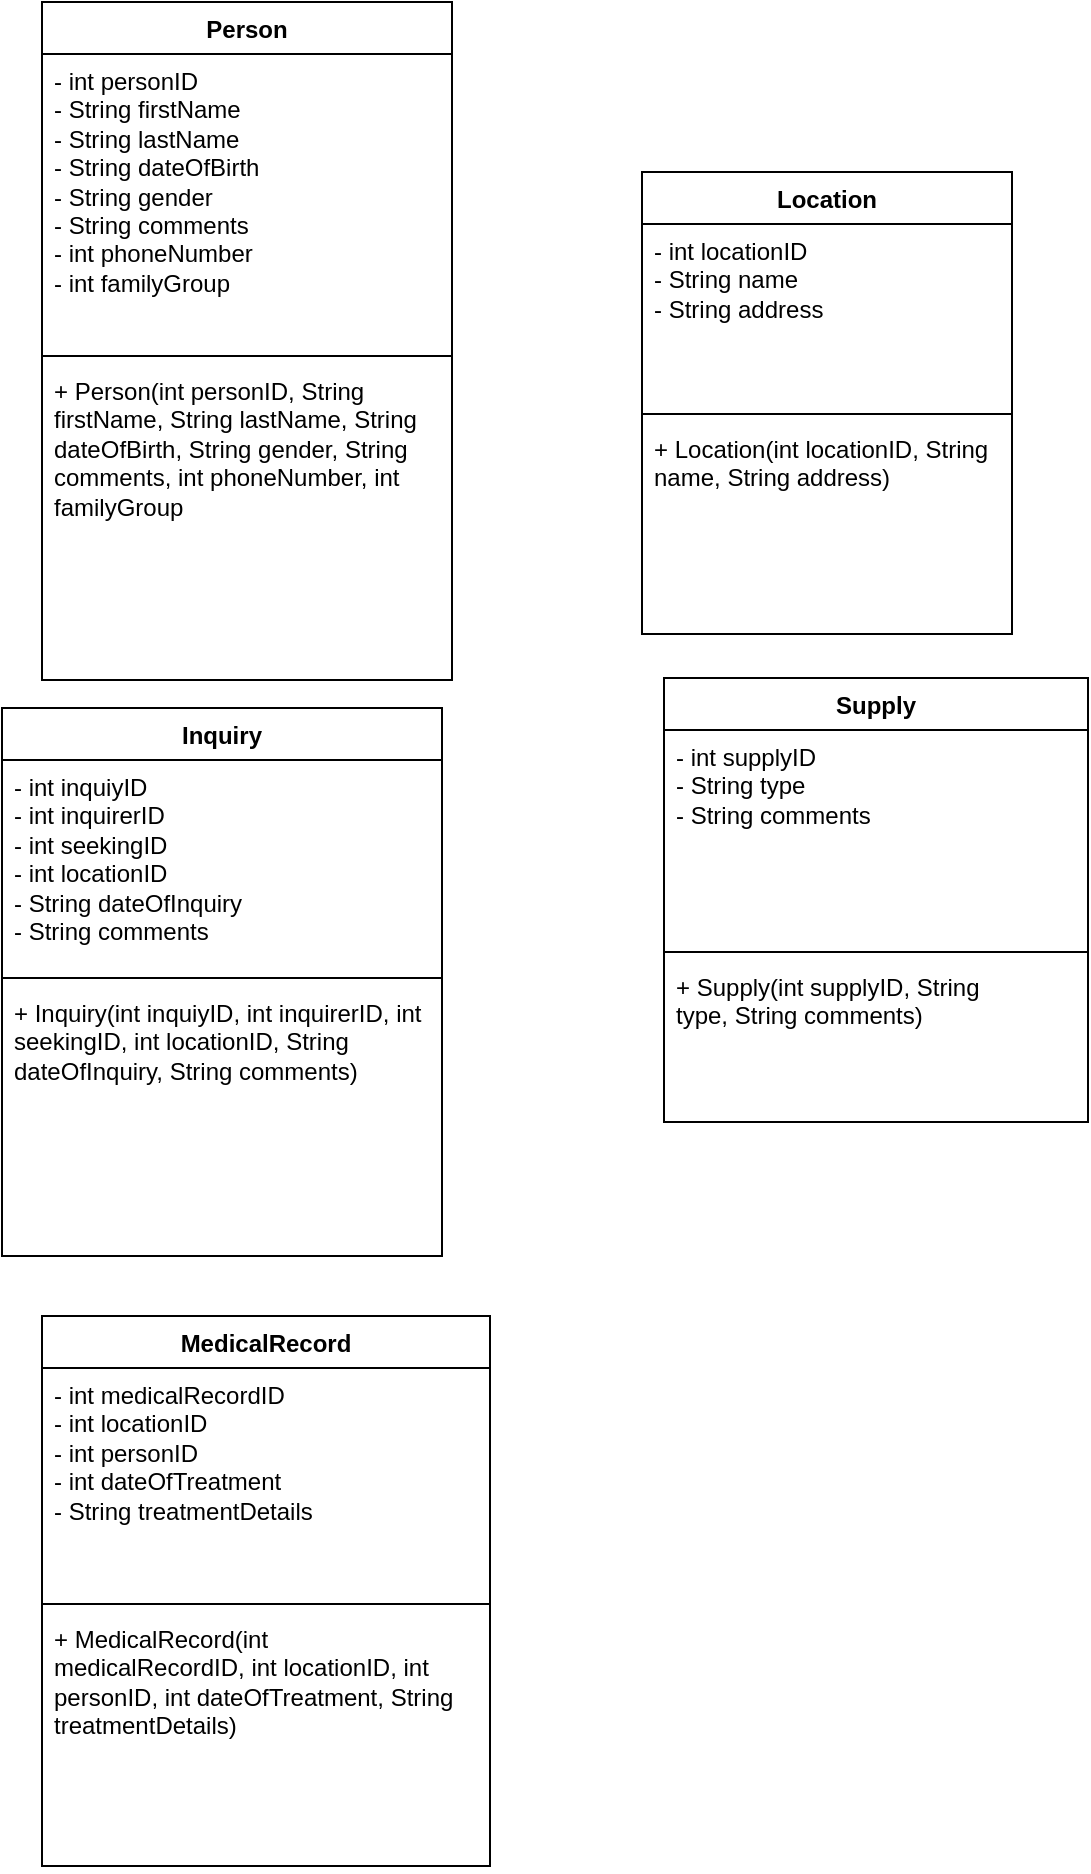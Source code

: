 <mxfile version="26.1.0">
  <diagram name="Page-1" id="cXjRx7w3tMJetYW6QLwl">
    <mxGraphModel dx="2386" dy="2355" grid="0" gridSize="10" guides="1" tooltips="1" connect="1" arrows="1" fold="1" page="0" pageScale="1" pageWidth="1100" pageHeight="1700" math="0" shadow="0">
      <root>
        <mxCell id="0" />
        <mxCell id="1" parent="0" />
        <mxCell id="6_JOSyZvCHOYuresc59k-1" value="Person" style="swimlane;fontStyle=1;align=center;verticalAlign=top;childLayout=stackLayout;horizontal=1;startSize=26;horizontalStack=0;resizeParent=1;resizeParentMax=0;resizeLast=0;collapsible=1;marginBottom=0;whiteSpace=wrap;html=1;" vertex="1" parent="1">
          <mxGeometry x="-847" y="-1242" width="205" height="339" as="geometry" />
        </mxCell>
        <mxCell id="6_JOSyZvCHOYuresc59k-2" value="- int personID&lt;div&gt;- String firstName&lt;/div&gt;&lt;div&gt;- String lastName&lt;/div&gt;&lt;div&gt;- String dateOfBirth&lt;/div&gt;&lt;div&gt;- String gender&lt;/div&gt;&lt;div&gt;- String comments&lt;/div&gt;&lt;div&gt;- int phoneNumber&lt;/div&gt;&lt;div&gt;- int familyGroup&lt;/div&gt;" style="text;strokeColor=none;fillColor=none;align=left;verticalAlign=top;spacingLeft=4;spacingRight=4;overflow=hidden;rotatable=0;points=[[0,0.5],[1,0.5]];portConstraint=eastwest;whiteSpace=wrap;html=1;" vertex="1" parent="6_JOSyZvCHOYuresc59k-1">
          <mxGeometry y="26" width="205" height="147" as="geometry" />
        </mxCell>
        <mxCell id="6_JOSyZvCHOYuresc59k-3" value="" style="line;strokeWidth=1;fillColor=none;align=left;verticalAlign=middle;spacingTop=-1;spacingLeft=3;spacingRight=3;rotatable=0;labelPosition=right;points=[];portConstraint=eastwest;strokeColor=inherit;" vertex="1" parent="6_JOSyZvCHOYuresc59k-1">
          <mxGeometry y="173" width="205" height="8" as="geometry" />
        </mxCell>
        <mxCell id="6_JOSyZvCHOYuresc59k-4" value="+ Person(int personID,&amp;nbsp;&lt;span style=&quot;background-color: transparent; color: light-dark(rgb(0, 0, 0), rgb(255, 255, 255));&quot;&gt;String firstName,&amp;nbsp;&lt;/span&gt;&lt;span style=&quot;background-color: transparent; color: light-dark(rgb(0, 0, 0), rgb(255, 255, 255));&quot;&gt;String lastName,&amp;nbsp;&lt;/span&gt;&lt;span style=&quot;background-color: transparent; color: light-dark(rgb(0, 0, 0), rgb(255, 255, 255));&quot;&gt;String dateOfBirth,&amp;nbsp;&lt;/span&gt;&lt;span style=&quot;background-color: transparent; color: light-dark(rgb(0, 0, 0), rgb(255, 255, 255));&quot;&gt;String gender,&amp;nbsp;&lt;/span&gt;&lt;span style=&quot;background-color: transparent; color: light-dark(rgb(0, 0, 0), rgb(255, 255, 255));&quot;&gt;String comments,&amp;nbsp;&lt;/span&gt;&lt;span style=&quot;background-color: transparent; color: light-dark(rgb(0, 0, 0), rgb(255, 255, 255));&quot;&gt;int phoneNumber,&amp;nbsp;&lt;/span&gt;&lt;span style=&quot;background-color: transparent; color: light-dark(rgb(0, 0, 0), rgb(255, 255, 255));&quot;&gt;int familyGroup&lt;/span&gt;" style="text;strokeColor=none;fillColor=none;align=left;verticalAlign=top;spacingLeft=4;spacingRight=4;overflow=hidden;rotatable=0;points=[[0,0.5],[1,0.5]];portConstraint=eastwest;whiteSpace=wrap;html=1;" vertex="1" parent="6_JOSyZvCHOYuresc59k-1">
          <mxGeometry y="181" width="205" height="158" as="geometry" />
        </mxCell>
        <mxCell id="6_JOSyZvCHOYuresc59k-5" value="Location" style="swimlane;fontStyle=1;align=center;verticalAlign=top;childLayout=stackLayout;horizontal=1;startSize=26;horizontalStack=0;resizeParent=1;resizeParentMax=0;resizeLast=0;collapsible=1;marginBottom=0;whiteSpace=wrap;html=1;" vertex="1" parent="1">
          <mxGeometry x="-547" y="-1157" width="185" height="231" as="geometry" />
        </mxCell>
        <mxCell id="6_JOSyZvCHOYuresc59k-6" value="- int locationID&lt;div&gt;- String name&amp;nbsp;&lt;/div&gt;&lt;div&gt;- String address&lt;/div&gt;" style="text;strokeColor=none;fillColor=none;align=left;verticalAlign=top;spacingLeft=4;spacingRight=4;overflow=hidden;rotatable=0;points=[[0,0.5],[1,0.5]];portConstraint=eastwest;whiteSpace=wrap;html=1;" vertex="1" parent="6_JOSyZvCHOYuresc59k-5">
          <mxGeometry y="26" width="185" height="91" as="geometry" />
        </mxCell>
        <mxCell id="6_JOSyZvCHOYuresc59k-7" value="" style="line;strokeWidth=1;fillColor=none;align=left;verticalAlign=middle;spacingTop=-1;spacingLeft=3;spacingRight=3;rotatable=0;labelPosition=right;points=[];portConstraint=eastwest;strokeColor=inherit;" vertex="1" parent="6_JOSyZvCHOYuresc59k-5">
          <mxGeometry y="117" width="185" height="8" as="geometry" />
        </mxCell>
        <mxCell id="6_JOSyZvCHOYuresc59k-8" value="+ Location(int locationID,&amp;nbsp;&lt;span style=&quot;background-color: transparent; color: light-dark(rgb(0, 0, 0), rgb(255, 255, 255));&quot;&gt;String name,&amp;nbsp;&lt;/span&gt;&lt;span style=&quot;background-color: transparent; color: light-dark(rgb(0, 0, 0), rgb(255, 255, 255));&quot;&gt;String address)&lt;/span&gt;" style="text;strokeColor=none;fillColor=none;align=left;verticalAlign=top;spacingLeft=4;spacingRight=4;overflow=hidden;rotatable=0;points=[[0,0.5],[1,0.5]];portConstraint=eastwest;whiteSpace=wrap;html=1;" vertex="1" parent="6_JOSyZvCHOYuresc59k-5">
          <mxGeometry y="125" width="185" height="106" as="geometry" />
        </mxCell>
        <mxCell id="6_JOSyZvCHOYuresc59k-9" value="Inquiry" style="swimlane;fontStyle=1;align=center;verticalAlign=top;childLayout=stackLayout;horizontal=1;startSize=26;horizontalStack=0;resizeParent=1;resizeParentMax=0;resizeLast=0;collapsible=1;marginBottom=0;whiteSpace=wrap;html=1;" vertex="1" parent="1">
          <mxGeometry x="-867" y="-889" width="220" height="274" as="geometry" />
        </mxCell>
        <mxCell id="6_JOSyZvCHOYuresc59k-10" value="- int inquiyID&lt;div&gt;- int inquirerID&lt;/div&gt;&lt;div&gt;- int seekingID&lt;/div&gt;&lt;div&gt;- int locationID&lt;/div&gt;&lt;div&gt;- String dateOfInquiry&lt;/div&gt;&lt;div&gt;- String comments&amp;nbsp;&lt;/div&gt;" style="text;strokeColor=none;fillColor=none;align=left;verticalAlign=top;spacingLeft=4;spacingRight=4;overflow=hidden;rotatable=0;points=[[0,0.5],[1,0.5]];portConstraint=eastwest;whiteSpace=wrap;html=1;" vertex="1" parent="6_JOSyZvCHOYuresc59k-9">
          <mxGeometry y="26" width="220" height="105" as="geometry" />
        </mxCell>
        <mxCell id="6_JOSyZvCHOYuresc59k-11" value="" style="line;strokeWidth=1;fillColor=none;align=left;verticalAlign=middle;spacingTop=-1;spacingLeft=3;spacingRight=3;rotatable=0;labelPosition=right;points=[];portConstraint=eastwest;strokeColor=inherit;" vertex="1" parent="6_JOSyZvCHOYuresc59k-9">
          <mxGeometry y="131" width="220" height="8" as="geometry" />
        </mxCell>
        <mxCell id="6_JOSyZvCHOYuresc59k-12" value="+ Inquiry(int inquiyID,&amp;nbsp;&lt;span style=&quot;background-color: transparent; color: light-dark(rgb(0, 0, 0), rgb(255, 255, 255));&quot;&gt;int inquirerID,&amp;nbsp;&lt;/span&gt;&lt;span style=&quot;background-color: transparent; color: light-dark(rgb(0, 0, 0), rgb(255, 255, 255));&quot;&gt;int seekingID,&amp;nbsp;&lt;/span&gt;&lt;span style=&quot;background-color: transparent; color: light-dark(rgb(0, 0, 0), rgb(255, 255, 255));&quot;&gt;int locationID,&amp;nbsp;&lt;/span&gt;&lt;span style=&quot;background-color: transparent; color: light-dark(rgb(0, 0, 0), rgb(255, 255, 255));&quot;&gt;String dateOfInquiry,&amp;nbsp;&lt;/span&gt;&lt;span style=&quot;background-color: transparent; color: light-dark(rgb(0, 0, 0), rgb(255, 255, 255));&quot;&gt;String comments)&lt;/span&gt;" style="text;strokeColor=none;fillColor=none;align=left;verticalAlign=top;spacingLeft=4;spacingRight=4;overflow=hidden;rotatable=0;points=[[0,0.5],[1,0.5]];portConstraint=eastwest;whiteSpace=wrap;html=1;" vertex="1" parent="6_JOSyZvCHOYuresc59k-9">
          <mxGeometry y="139" width="220" height="135" as="geometry" />
        </mxCell>
        <mxCell id="6_JOSyZvCHOYuresc59k-13" value="Supply" style="swimlane;fontStyle=1;align=center;verticalAlign=top;childLayout=stackLayout;horizontal=1;startSize=26;horizontalStack=0;resizeParent=1;resizeParentMax=0;resizeLast=0;collapsible=1;marginBottom=0;whiteSpace=wrap;html=1;" vertex="1" parent="1">
          <mxGeometry x="-536" y="-904" width="212" height="222" as="geometry" />
        </mxCell>
        <mxCell id="6_JOSyZvCHOYuresc59k-14" value="- int supplyID&lt;div&gt;- String type&lt;/div&gt;&lt;div&gt;- String comments&lt;/div&gt;" style="text;strokeColor=none;fillColor=none;align=left;verticalAlign=top;spacingLeft=4;spacingRight=4;overflow=hidden;rotatable=0;points=[[0,0.5],[1,0.5]];portConstraint=eastwest;whiteSpace=wrap;html=1;" vertex="1" parent="6_JOSyZvCHOYuresc59k-13">
          <mxGeometry y="26" width="212" height="107" as="geometry" />
        </mxCell>
        <mxCell id="6_JOSyZvCHOYuresc59k-15" value="" style="line;strokeWidth=1;fillColor=none;align=left;verticalAlign=middle;spacingTop=-1;spacingLeft=3;spacingRight=3;rotatable=0;labelPosition=right;points=[];portConstraint=eastwest;strokeColor=inherit;" vertex="1" parent="6_JOSyZvCHOYuresc59k-13">
          <mxGeometry y="133" width="212" height="8" as="geometry" />
        </mxCell>
        <mxCell id="6_JOSyZvCHOYuresc59k-16" value="+ Supply(int supplyID,&amp;nbsp;&lt;span style=&quot;background-color: transparent; color: light-dark(rgb(0, 0, 0), rgb(255, 255, 255));&quot;&gt;String type,&amp;nbsp;&lt;/span&gt;&lt;span style=&quot;background-color: transparent; color: light-dark(rgb(0, 0, 0), rgb(255, 255, 255));&quot;&gt;String comments)&lt;/span&gt;" style="text;strokeColor=none;fillColor=none;align=left;verticalAlign=top;spacingLeft=4;spacingRight=4;overflow=hidden;rotatable=0;points=[[0,0.5],[1,0.5]];portConstraint=eastwest;whiteSpace=wrap;html=1;" vertex="1" parent="6_JOSyZvCHOYuresc59k-13">
          <mxGeometry y="141" width="212" height="81" as="geometry" />
        </mxCell>
        <mxCell id="6_JOSyZvCHOYuresc59k-17" value="MedicalRecord" style="swimlane;fontStyle=1;align=center;verticalAlign=top;childLayout=stackLayout;horizontal=1;startSize=26;horizontalStack=0;resizeParent=1;resizeParentMax=0;resizeLast=0;collapsible=1;marginBottom=0;whiteSpace=wrap;html=1;" vertex="1" parent="1">
          <mxGeometry x="-847" y="-585" width="224" height="275" as="geometry" />
        </mxCell>
        <mxCell id="6_JOSyZvCHOYuresc59k-18" value="- int medicalRecordID&lt;div&gt;- int locationID&lt;/div&gt;&lt;div&gt;- int personID&lt;/div&gt;&lt;div&gt;- int dateOfTreatment&lt;/div&gt;&lt;div&gt;- String treatmentDetails&lt;/div&gt;" style="text;strokeColor=none;fillColor=none;align=left;verticalAlign=top;spacingLeft=4;spacingRight=4;overflow=hidden;rotatable=0;points=[[0,0.5],[1,0.5]];portConstraint=eastwest;whiteSpace=wrap;html=1;" vertex="1" parent="6_JOSyZvCHOYuresc59k-17">
          <mxGeometry y="26" width="224" height="114" as="geometry" />
        </mxCell>
        <mxCell id="6_JOSyZvCHOYuresc59k-19" value="" style="line;strokeWidth=1;fillColor=none;align=left;verticalAlign=middle;spacingTop=-1;spacingLeft=3;spacingRight=3;rotatable=0;labelPosition=right;points=[];portConstraint=eastwest;strokeColor=inherit;" vertex="1" parent="6_JOSyZvCHOYuresc59k-17">
          <mxGeometry y="140" width="224" height="8" as="geometry" />
        </mxCell>
        <mxCell id="6_JOSyZvCHOYuresc59k-20" value="+ MedicalRecord(int medicalRecordID,&amp;nbsp;&lt;span style=&quot;background-color: transparent; color: light-dark(rgb(0, 0, 0), rgb(255, 255, 255));&quot;&gt;int locationID,&amp;nbsp;&lt;/span&gt;&lt;span style=&quot;background-color: transparent; color: light-dark(rgb(0, 0, 0), rgb(255, 255, 255));&quot;&gt;int personID,&amp;nbsp;&lt;/span&gt;&lt;span style=&quot;background-color: transparent; color: light-dark(rgb(0, 0, 0), rgb(255, 255, 255));&quot;&gt;int dateOfTreatment,&amp;nbsp;&lt;/span&gt;&lt;span style=&quot;background-color: transparent; color: light-dark(rgb(0, 0, 0), rgb(255, 255, 255));&quot;&gt;String treatmentDetails)&lt;/span&gt;" style="text;strokeColor=none;fillColor=none;align=left;verticalAlign=top;spacingLeft=4;spacingRight=4;overflow=hidden;rotatable=0;points=[[0,0.5],[1,0.5]];portConstraint=eastwest;whiteSpace=wrap;html=1;" vertex="1" parent="6_JOSyZvCHOYuresc59k-17">
          <mxGeometry y="148" width="224" height="127" as="geometry" />
        </mxCell>
      </root>
    </mxGraphModel>
  </diagram>
</mxfile>
